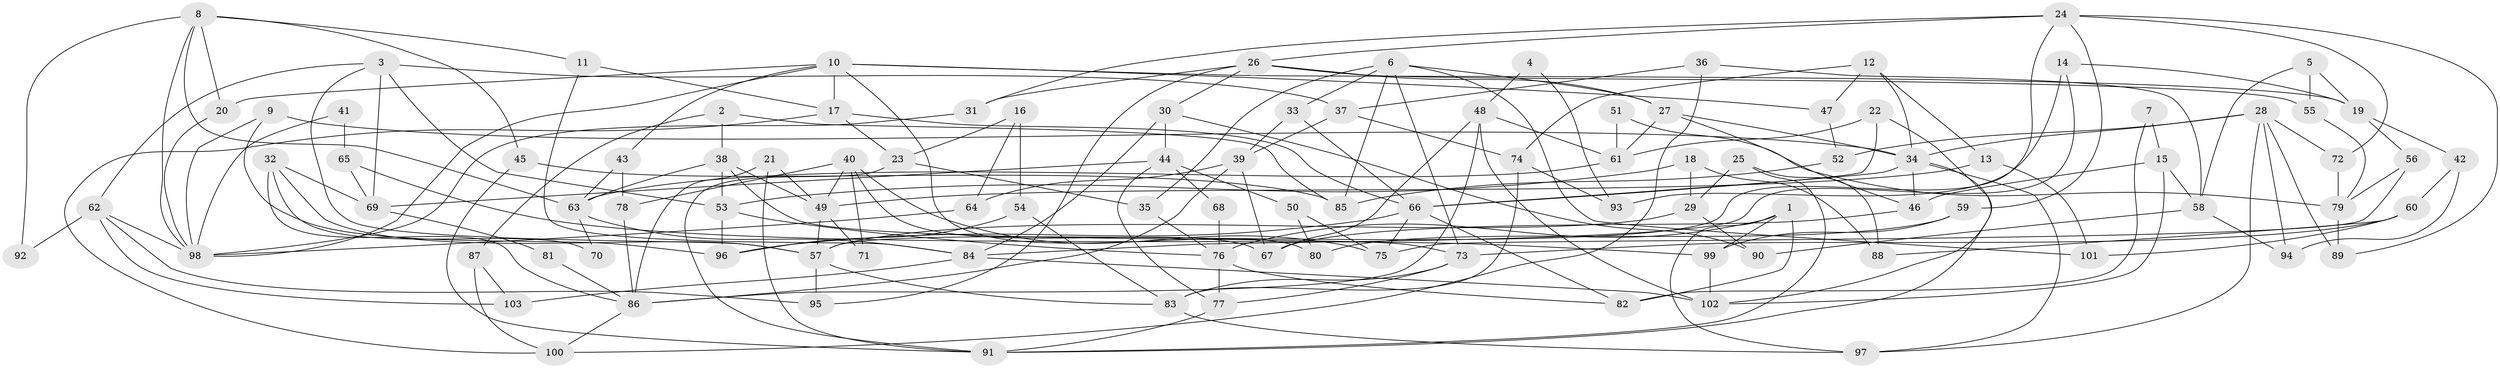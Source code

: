 // coarse degree distribution, {6: 0.07462686567164178, 3: 0.26865671641791045, 8: 0.07462686567164178, 2: 0.07462686567164178, 4: 0.14925373134328357, 7: 0.11940298507462686, 5: 0.14925373134328357, 9: 0.05970149253731343, 10: 0.029850746268656716}
// Generated by graph-tools (version 1.1) at 2025/41/03/06/25 10:41:53]
// undirected, 103 vertices, 206 edges
graph export_dot {
graph [start="1"]
  node [color=gray90,style=filled];
  1;
  2;
  3;
  4;
  5;
  6;
  7;
  8;
  9;
  10;
  11;
  12;
  13;
  14;
  15;
  16;
  17;
  18;
  19;
  20;
  21;
  22;
  23;
  24;
  25;
  26;
  27;
  28;
  29;
  30;
  31;
  32;
  33;
  34;
  35;
  36;
  37;
  38;
  39;
  40;
  41;
  42;
  43;
  44;
  45;
  46;
  47;
  48;
  49;
  50;
  51;
  52;
  53;
  54;
  55;
  56;
  57;
  58;
  59;
  60;
  61;
  62;
  63;
  64;
  65;
  66;
  67;
  68;
  69;
  70;
  71;
  72;
  73;
  74;
  75;
  76;
  77;
  78;
  79;
  80;
  81;
  82;
  83;
  84;
  85;
  86;
  87;
  88;
  89;
  90;
  91;
  92;
  93;
  94;
  95;
  96;
  97;
  98;
  99;
  100;
  101;
  102;
  103;
  1 -- 76;
  1 -- 97;
  1 -- 82;
  1 -- 99;
  2 -- 85;
  2 -- 38;
  2 -- 87;
  3 -- 57;
  3 -- 53;
  3 -- 37;
  3 -- 62;
  3 -- 69;
  4 -- 93;
  4 -- 48;
  5 -- 58;
  5 -- 19;
  5 -- 55;
  6 -- 27;
  6 -- 85;
  6 -- 33;
  6 -- 35;
  6 -- 73;
  6 -- 101;
  7 -- 15;
  7 -- 82;
  8 -- 98;
  8 -- 63;
  8 -- 11;
  8 -- 20;
  8 -- 45;
  8 -- 92;
  9 -- 96;
  9 -- 34;
  9 -- 98;
  10 -- 98;
  10 -- 20;
  10 -- 17;
  10 -- 19;
  10 -- 43;
  10 -- 47;
  10 -- 80;
  11 -- 17;
  11 -- 84;
  12 -- 34;
  12 -- 74;
  12 -- 13;
  12 -- 47;
  13 -- 49;
  13 -- 101;
  14 -- 84;
  14 -- 19;
  14 -- 93;
  15 -- 46;
  15 -- 102;
  15 -- 58;
  16 -- 64;
  16 -- 54;
  16 -- 23;
  17 -- 100;
  17 -- 23;
  17 -- 66;
  18 -- 53;
  18 -- 88;
  18 -- 29;
  19 -- 42;
  19 -- 56;
  20 -- 98;
  21 -- 91;
  21 -- 86;
  21 -- 49;
  22 -- 66;
  22 -- 61;
  22 -- 102;
  23 -- 35;
  23 -- 91;
  24 -- 31;
  24 -- 72;
  24 -- 26;
  24 -- 57;
  24 -- 59;
  24 -- 89;
  25 -- 29;
  25 -- 91;
  25 -- 88;
  26 -- 30;
  26 -- 27;
  26 -- 31;
  26 -- 55;
  26 -- 95;
  27 -- 46;
  27 -- 34;
  27 -- 61;
  28 -- 97;
  28 -- 89;
  28 -- 34;
  28 -- 52;
  28 -- 72;
  28 -- 94;
  29 -- 57;
  29 -- 90;
  30 -- 84;
  30 -- 44;
  30 -- 90;
  31 -- 98;
  32 -- 86;
  32 -- 57;
  32 -- 69;
  32 -- 70;
  33 -- 66;
  33 -- 39;
  34 -- 46;
  34 -- 66;
  34 -- 91;
  34 -- 97;
  35 -- 76;
  36 -- 58;
  36 -- 37;
  36 -- 100;
  37 -- 39;
  37 -- 74;
  38 -- 49;
  38 -- 73;
  38 -- 53;
  38 -- 63;
  39 -- 86;
  39 -- 64;
  39 -- 67;
  40 -- 75;
  40 -- 78;
  40 -- 49;
  40 -- 67;
  40 -- 71;
  41 -- 98;
  41 -- 65;
  42 -- 94;
  42 -- 60;
  43 -- 63;
  43 -- 78;
  44 -- 69;
  44 -- 77;
  44 -- 50;
  44 -- 68;
  45 -- 91;
  45 -- 85;
  46 -- 67;
  47 -- 52;
  48 -- 61;
  48 -- 67;
  48 -- 86;
  48 -- 102;
  49 -- 57;
  49 -- 71;
  50 -- 80;
  50 -- 75;
  51 -- 61;
  51 -- 79;
  52 -- 85;
  53 -- 76;
  53 -- 96;
  54 -- 83;
  54 -- 96;
  55 -- 79;
  56 -- 75;
  56 -- 79;
  57 -- 83;
  57 -- 95;
  58 -- 90;
  58 -- 94;
  59 -- 99;
  59 -- 80;
  60 -- 73;
  60 -- 101;
  60 -- 88;
  61 -- 63;
  62 -- 95;
  62 -- 92;
  62 -- 98;
  62 -- 103;
  63 -- 84;
  63 -- 70;
  64 -- 98;
  65 -- 69;
  65 -- 99;
  66 -- 75;
  66 -- 82;
  66 -- 96;
  68 -- 76;
  69 -- 81;
  72 -- 79;
  73 -- 77;
  73 -- 83;
  74 -- 83;
  74 -- 93;
  76 -- 82;
  76 -- 77;
  77 -- 91;
  78 -- 86;
  79 -- 89;
  81 -- 86;
  83 -- 97;
  84 -- 102;
  84 -- 103;
  86 -- 100;
  87 -- 103;
  87 -- 100;
  99 -- 102;
}
